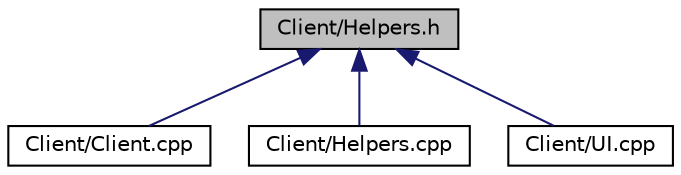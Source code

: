 digraph "Client/Helpers.h"
{
  edge [fontname="Helvetica",fontsize="10",labelfontname="Helvetica",labelfontsize="10"];
  node [fontname="Helvetica",fontsize="10",shape=record];
  Node3 [label="Client/Helpers.h",height=0.2,width=0.4,color="black", fillcolor="grey75", style="filled", fontcolor="black"];
  Node3 -> Node4 [dir="back",color="midnightblue",fontsize="10",style="solid",fontname="Helvetica"];
  Node4 [label="Client/Client.cpp",height=0.2,width=0.4,color="black", fillcolor="white", style="filled",URL="$Client_8cpp.html"];
  Node3 -> Node5 [dir="back",color="midnightblue",fontsize="10",style="solid",fontname="Helvetica"];
  Node5 [label="Client/Helpers.cpp",height=0.2,width=0.4,color="black", fillcolor="white", style="filled",URL="$Client_2Helpers_8cpp.html"];
  Node3 -> Node6 [dir="back",color="midnightblue",fontsize="10",style="solid",fontname="Helvetica"];
  Node6 [label="Client/UI.cpp",height=0.2,width=0.4,color="black", fillcolor="white", style="filled",URL="$UI_8cpp.html"];
}
